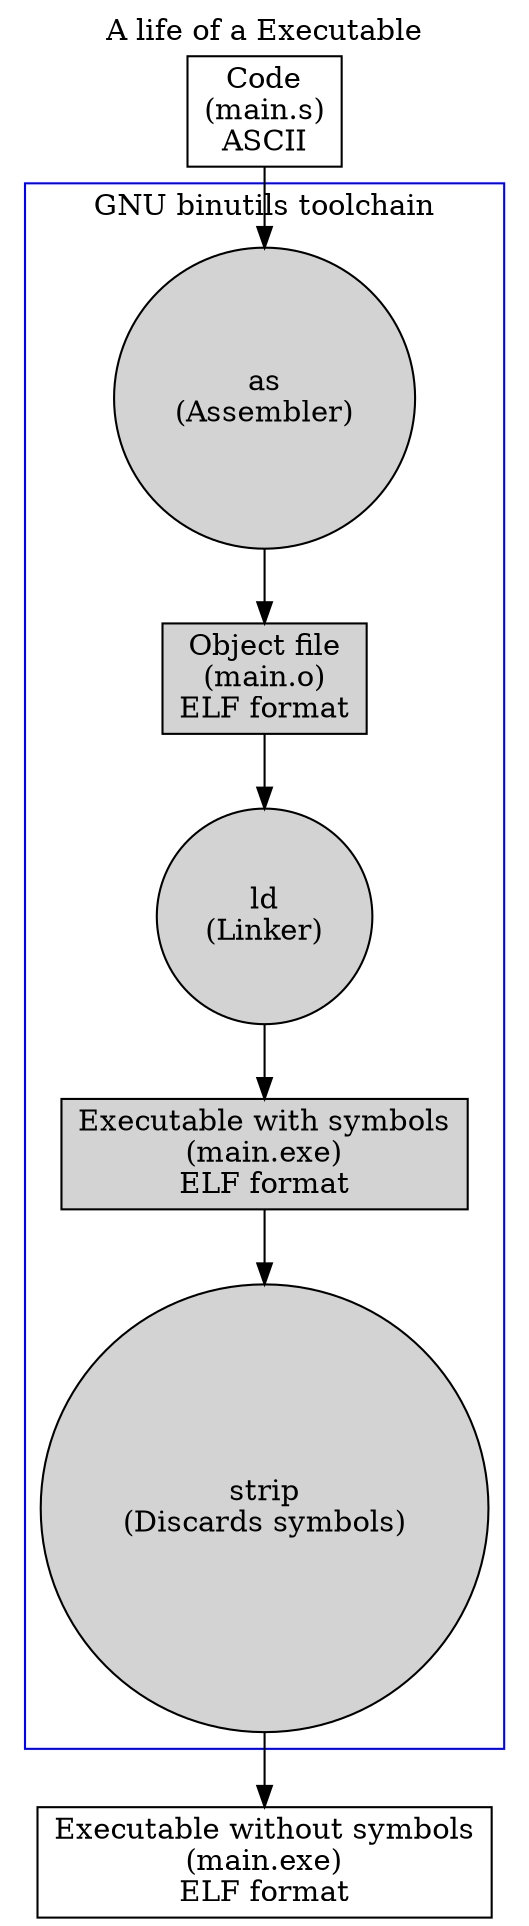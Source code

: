 digraph Fullstack {
    labelloc="t";
    label="A life of a Executable";
  subgraph cluster_0 {
    style=filled;
    color=lightgrey;
    //node [style=filled,color=white];


  }

  subgraph cluster_1 {
    node [style=filled];
    label = "GNU binutils toolchain";
    color=blue;
    
    node [shape="circle"];
    // Nodes

    ElfWithSymbols [shape="rectangle" label="Object file\n(main.o)\nELF format"];
    ExecutableElfWithSymbols [shape="rectangle" label="Executable with symbols\n(main.exe)\nELF format"];
    gas [label="as\n(Assembler)"];
    ld  [label="ld\n(Linker)"];
    strip [label="strip\n(Discards symbols)"];
    // Edges
    
    gas -> ElfWithSymbols;
    ElfWithSymbols -> ld;
    ld -> ExecutableElfWithSymbols;
    ExecutableElfWithSymbols -> strip;

    
  }
    // Nodes
    AssemblyCode [shape="rectangle" label="Code\n(main.s)\nASCII"];
    StrippedElf [shape="rectangle" label="Executable without symbols\n(main.exe)\nELF format"];
    
    // Edges
    AssemblyCode -> gas;
    
    strip -> StrippedElf;
}
